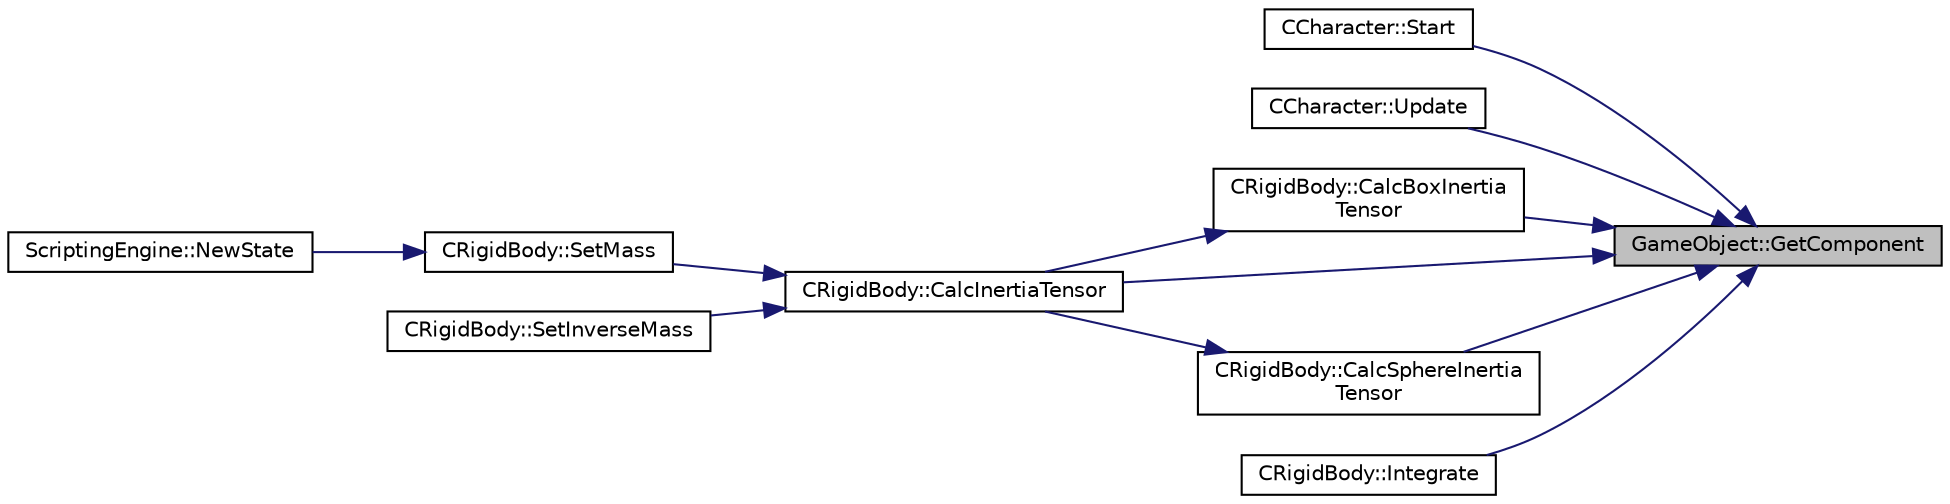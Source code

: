 digraph "GameObject::GetComponent"
{
 // LATEX_PDF_SIZE
  edge [fontname="Helvetica",fontsize="10",labelfontname="Helvetica",labelfontsize="10"];
  node [fontname="Helvetica",fontsize="10",shape=record];
  rankdir="RL";
  Node87 [label="GameObject::GetComponent",height=0.2,width=0.4,color="black", fillcolor="grey75", style="filled", fontcolor="black",tooltip="component accessor"];
  Node87 -> Node88 [dir="back",color="midnightblue",fontsize="10",style="solid",fontname="Helvetica"];
  Node88 [label="CCharacter::Start",height=0.2,width=0.4,color="black", fillcolor="white", style="filled",URL="$class_c_character.html#ab774064d1c84af41bcace35d81cc1fb5",tooltip="Initialises the component at program start."];
  Node87 -> Node89 [dir="back",color="midnightblue",fontsize="10",style="solid",fontname="Helvetica"];
  Node89 [label="CCharacter::Update",height=0.2,width=0.4,color="black", fillcolor="white", style="filled",URL="$class_c_character.html#adc476a488c7157c7fc2b32381760b4e0",tooltip="updates ongoing behaviour for the component"];
  Node87 -> Node90 [dir="back",color="midnightblue",fontsize="10",style="solid",fontname="Helvetica"];
  Node90 [label="CRigidBody::CalcBoxInertia\lTensor",height=0.2,width=0.4,color="black", fillcolor="white", style="filled",URL="$class_c_rigid_body.html#ac182cbd959cc35dccc5f138b836d58ee",tooltip=" "];
  Node90 -> Node91 [dir="back",color="midnightblue",fontsize="10",style="solid",fontname="Helvetica"];
  Node91 [label="CRigidBody::CalcInertiaTensor",height=0.2,width=0.4,color="black", fillcolor="white", style="filled",URL="$class_c_rigid_body.html#a24135426aeb00a7b336c1763c759839a",tooltip=" "];
  Node91 -> Node92 [dir="back",color="midnightblue",fontsize="10",style="solid",fontname="Helvetica"];
  Node92 [label="CRigidBody::SetMass",height=0.2,width=0.4,color="black", fillcolor="white", style="filled",URL="$class_c_rigid_body.html#a27c6580ad18a8800dd25af5c21ed9a6e",tooltip=" "];
  Node92 -> Node93 [dir="back",color="midnightblue",fontsize="10",style="solid",fontname="Helvetica"];
  Node93 [label="ScriptingEngine::NewState",height=0.2,width=0.4,color="black", fillcolor="white", style="filled",URL="$class_scripting_engine.html#a125a0c206da8e74b8f6664c4e523606a",tooltip="Sets up the engine with initial processes and variables and exposes engine functionality to lua."];
  Node91 -> Node94 [dir="back",color="midnightblue",fontsize="10",style="solid",fontname="Helvetica"];
  Node94 [label="CRigidBody::SetInverseMass",height=0.2,width=0.4,color="black", fillcolor="white", style="filled",URL="$class_c_rigid_body.html#a2ccc28ae6b8e46e6dd4522eff4830b41",tooltip=" "];
  Node87 -> Node95 [dir="back",color="midnightblue",fontsize="10",style="solid",fontname="Helvetica"];
  Node95 [label="CRigidBody::CalcSphereInertia\lTensor",height=0.2,width=0.4,color="black", fillcolor="white", style="filled",URL="$class_c_rigid_body.html#a86f4d96fdc03ef2b8e52ad67cc7c536d",tooltip=" "];
  Node95 -> Node91 [dir="back",color="midnightblue",fontsize="10",style="solid",fontname="Helvetica"];
  Node87 -> Node91 [dir="back",color="midnightblue",fontsize="10",style="solid",fontname="Helvetica"];
  Node87 -> Node96 [dir="back",color="midnightblue",fontsize="10",style="solid",fontname="Helvetica"];
  Node96 [label="CRigidBody::Integrate",height=0.2,width=0.4,color="black", fillcolor="white", style="filled",URL="$class_c_rigid_body.html#acab9a679a73341c283e4b1a1dad6e01b",tooltip=" "];
}
